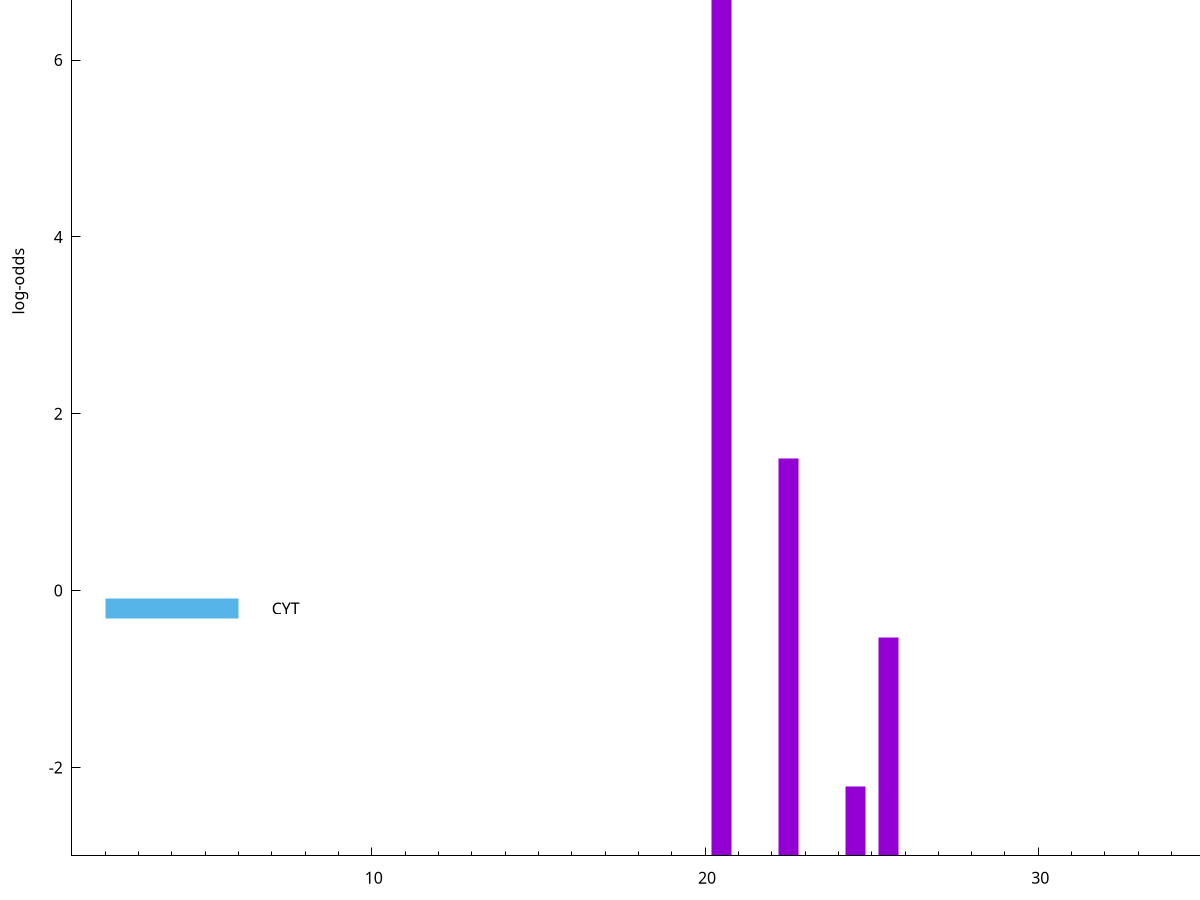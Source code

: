 set title "LipoP predictions for SRR3987128.gff"
set size 2., 1.4
set xrange [1:70] 
set mxtics 10
set yrange [-3:10]
set y2range [0:13]
set ylabel "log-odds"
set term postscript eps color solid "Helvetica" 30
set output "SRR3987128.gff31.eps"
set arrow from 2,7.3301 to 6,7.3301 nohead lt 1 lw 20
set label "SpI" at 7,7.3301
set arrow from 2,-0.200913 to 6,-0.200913 nohead lt 3 lw 20
set label "CYT" at 7,-0.200913
set arrow from 2,7.3301 to 6,7.3301 nohead lt 1 lw 20
set label "SpI" at 7,7.3301
# NOTE: The scores below are the log-odds scores with the threshold
# NOTE: subtracted (a hack to make gnuplot make the histogram all
# NOTE: look nice).
plot "-" axes x1y2 title "" with impulses lt 1 lw 20
20.500000 10.293330
22.500000 4.495410
25.500000 2.472088
24.500000 0.783950
e
exit
